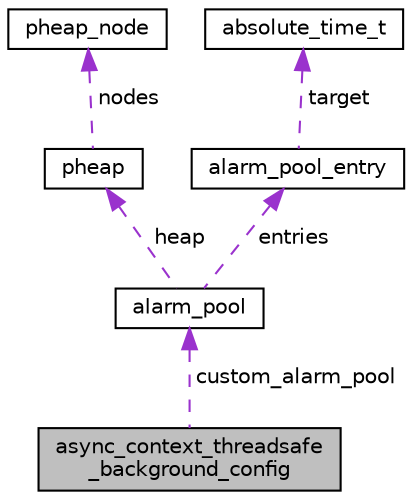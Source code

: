 digraph "async_context_threadsafe_background_config"
{
 // LATEX_PDF_SIZE
  edge [fontname="Helvetica",fontsize="10",labelfontname="Helvetica",labelfontsize="10"];
  node [fontname="Helvetica",fontsize="10",shape=record];
  Node1 [label="async_context_threadsafe\l_background_config",height=0.2,width=0.4,color="black", fillcolor="grey75", style="filled", fontcolor="black",tooltip="Configuration object for async_context_threadsafe_background instances."];
  Node2 -> Node1 [dir="back",color="darkorchid3",fontsize="10",style="dashed",label=" custom_alarm_pool" ,fontname="Helvetica"];
  Node2 [label="alarm_pool",height=0.2,width=0.4,color="black", fillcolor="white", style="filled",URL="$structalarm__pool.html",tooltip=" "];
  Node3 -> Node2 [dir="back",color="darkorchid3",fontsize="10",style="dashed",label=" heap" ,fontname="Helvetica"];
  Node3 [label="pheap",height=0.2,width=0.4,color="black", fillcolor="white", style="filled",URL="$structpheap.html",tooltip=" "];
  Node4 -> Node3 [dir="back",color="darkorchid3",fontsize="10",style="dashed",label=" nodes" ,fontname="Helvetica"];
  Node4 [label="pheap_node",height=0.2,width=0.4,color="black", fillcolor="white", style="filled",URL="$structpheap__node.html",tooltip=" "];
  Node5 -> Node2 [dir="back",color="darkorchid3",fontsize="10",style="dashed",label=" entries" ,fontname="Helvetica"];
  Node5 [label="alarm_pool_entry",height=0.2,width=0.4,color="black", fillcolor="white", style="filled",URL="$structalarm__pool__entry.html",tooltip=" "];
  Node6 -> Node5 [dir="back",color="darkorchid3",fontsize="10",style="dashed",label=" target" ,fontname="Helvetica"];
  Node6 [label="absolute_time_t",height=0.2,width=0.4,color="black", fillcolor="white", style="filled",URL="$structabsolute__time__t.html",tooltip=" "];
}
